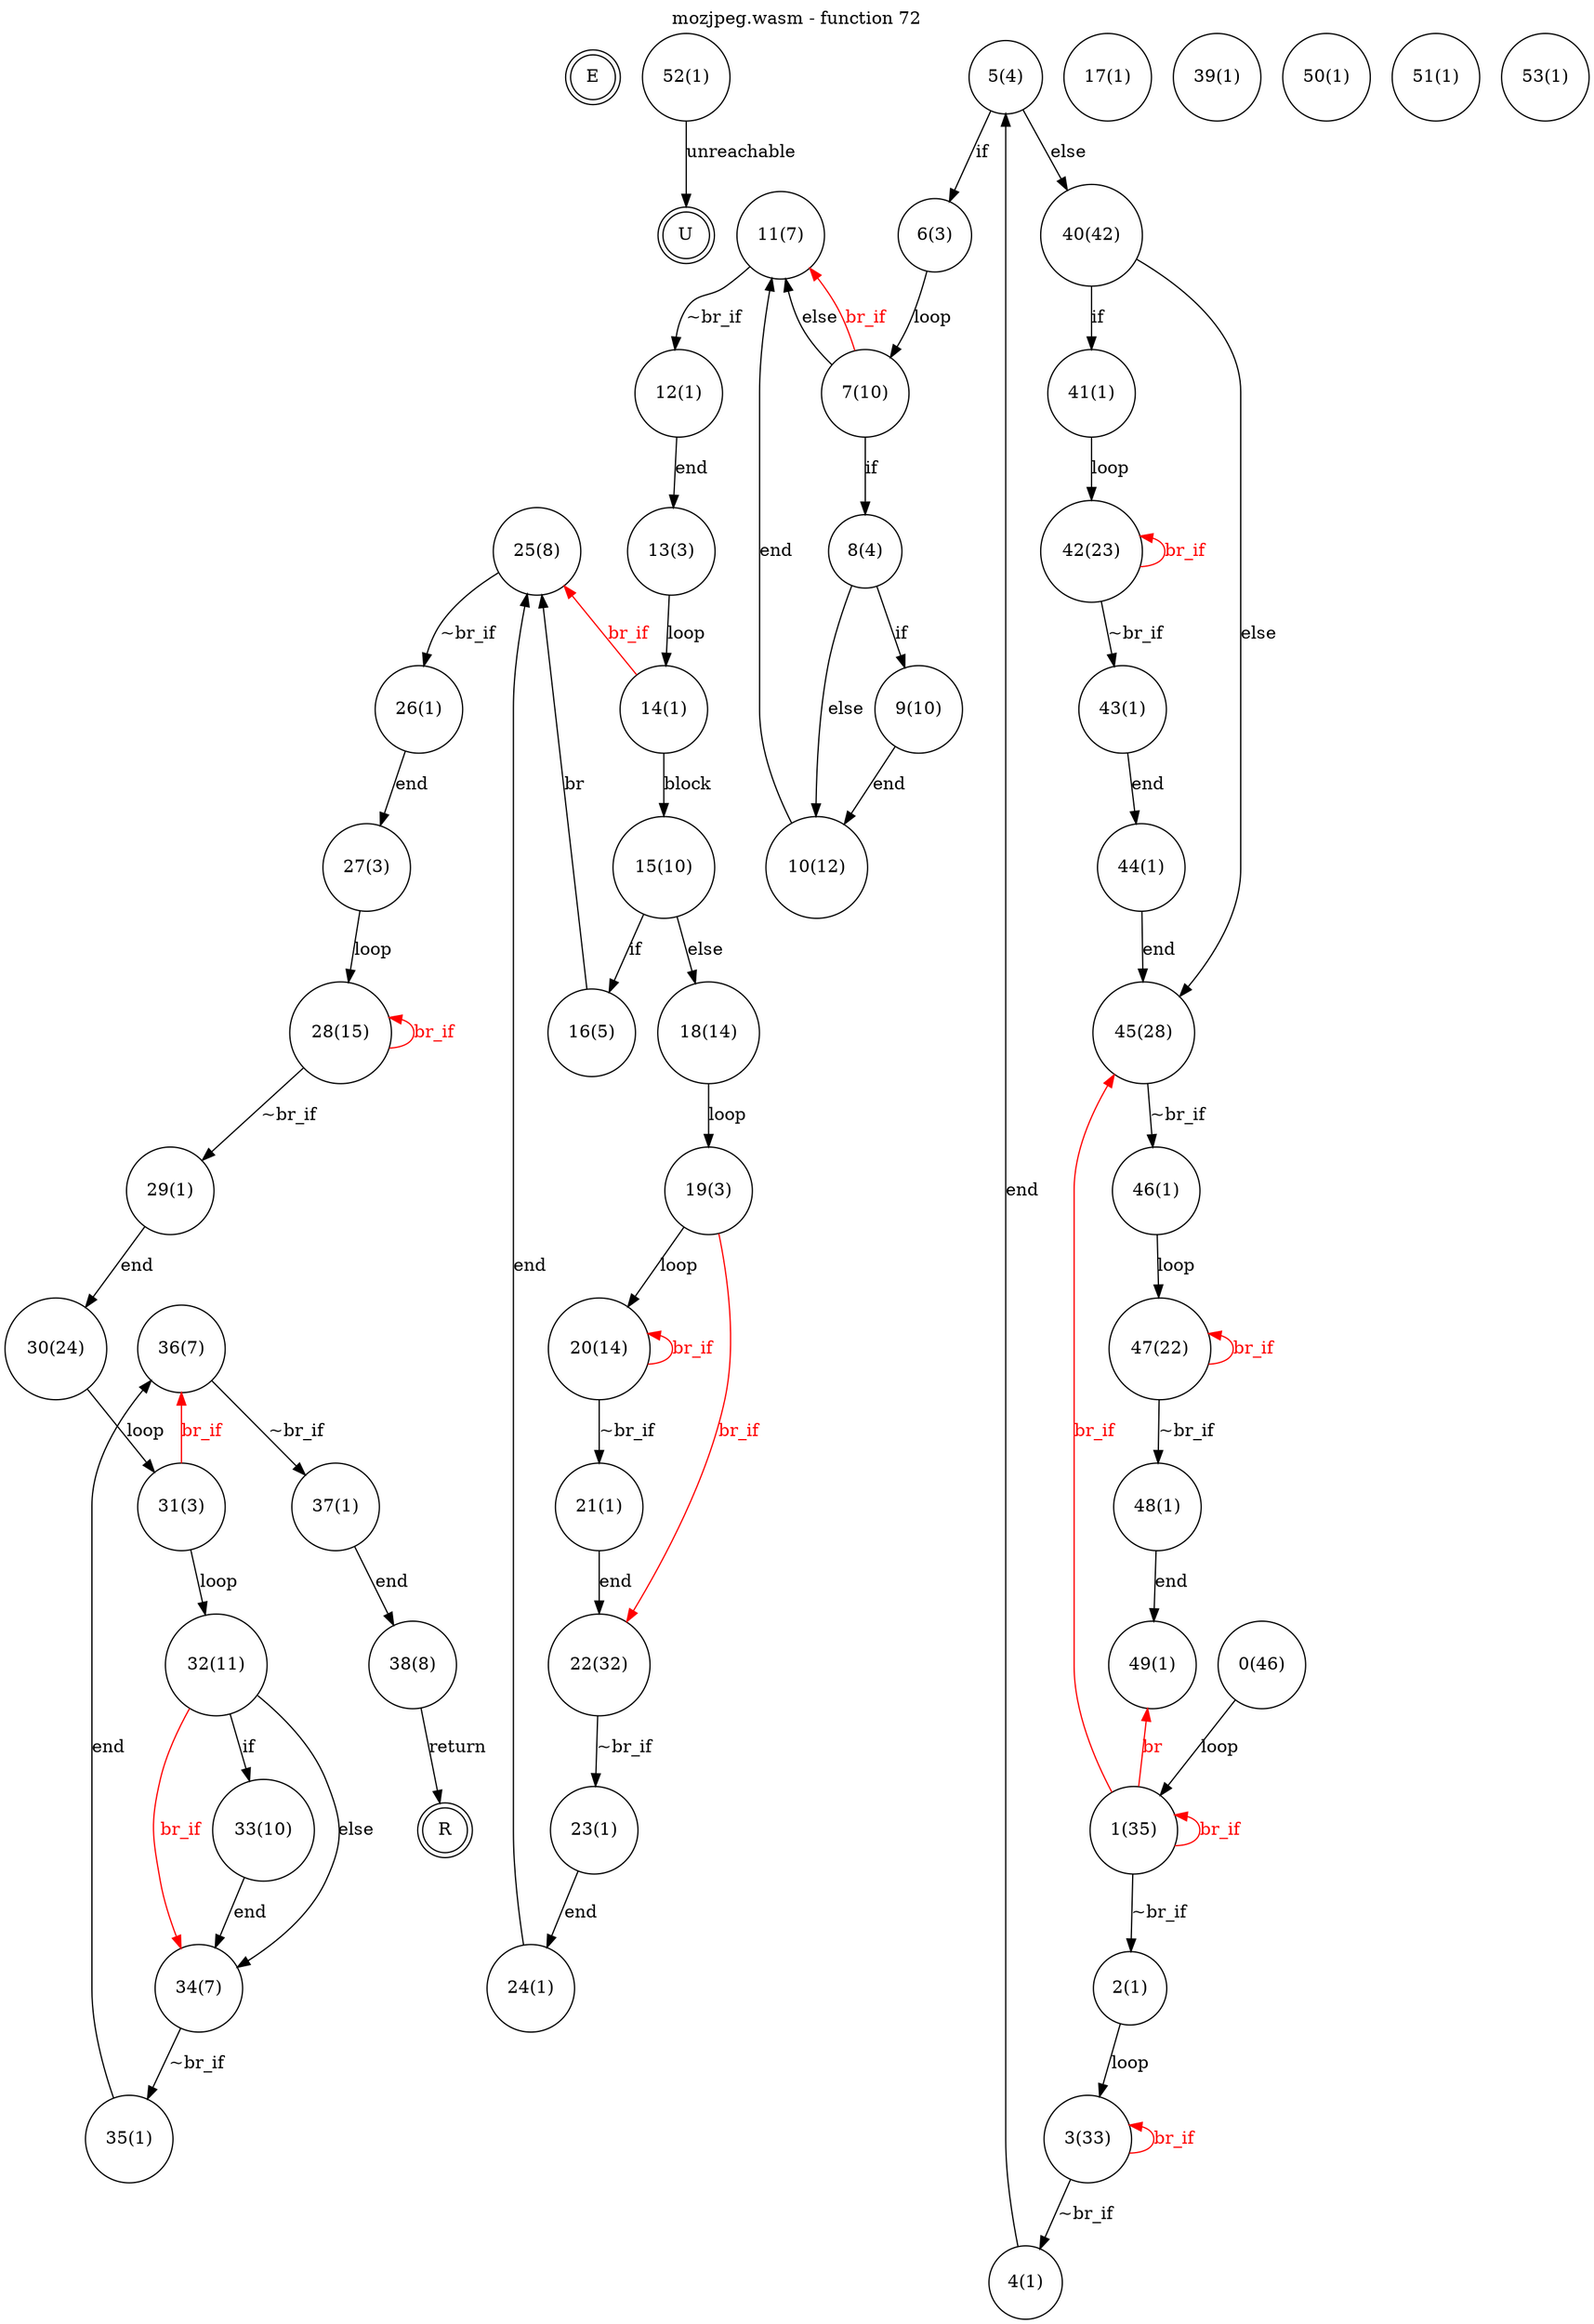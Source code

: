 digraph finite_state_machine {
    label = "mozjpeg.wasm - function 72"
    labelloc =  t
    labelfontsize = 16
    labelfontcolor = black
    labelfontname = "Helvetica"
    node [shape = doublecircle]; E U R ;
node [shape=circle, fontcolor=black, style="", label="0(46)"]0
node [shape=circle, fontcolor=black, style="", label="1(35)"]1
node [shape=circle, fontcolor=black, style="", label="2(1)"]2
node [shape=circle, fontcolor=black, style="", label="3(33)"]3
node [shape=circle, fontcolor=black, style="", label="4(1)"]4
node [shape=circle, fontcolor=black, style="", label="5(4)"]5
node [shape=circle, fontcolor=black, style="", label="6(3)"]6
node [shape=circle, fontcolor=black, style="", label="7(10)"]7
node [shape=circle, fontcolor=black, style="", label="8(4)"]8
node [shape=circle, fontcolor=black, style="", label="9(10)"]9
node [shape=circle, fontcolor=black, style="", label="10(12)"]10
node [shape=circle, fontcolor=black, style="", label="11(7)"]11
node [shape=circle, fontcolor=black, style="", label="12(1)"]12
node [shape=circle, fontcolor=black, style="", label="13(3)"]13
node [shape=circle, fontcolor=black, style="", label="14(1)"]14
node [shape=circle, fontcolor=black, style="", label="15(10)"]15
node [shape=circle, fontcolor=black, style="", label="16(5)"]16
node [shape=circle, fontcolor=black, style="", label="17(1)"]17
node [shape=circle, fontcolor=black, style="", label="18(14)"]18
node [shape=circle, fontcolor=black, style="", label="19(3)"]19
node [shape=circle, fontcolor=black, style="", label="20(14)"]20
node [shape=circle, fontcolor=black, style="", label="21(1)"]21
node [shape=circle, fontcolor=black, style="", label="22(32)"]22
node [shape=circle, fontcolor=black, style="", label="23(1)"]23
node [shape=circle, fontcolor=black, style="", label="24(1)"]24
node [shape=circle, fontcolor=black, style="", label="25(8)"]25
node [shape=circle, fontcolor=black, style="", label="26(1)"]26
node [shape=circle, fontcolor=black, style="", label="27(3)"]27
node [shape=circle, fontcolor=black, style="", label="28(15)"]28
node [shape=circle, fontcolor=black, style="", label="29(1)"]29
node [shape=circle, fontcolor=black, style="", label="30(24)"]30
node [shape=circle, fontcolor=black, style="", label="31(3)"]31
node [shape=circle, fontcolor=black, style="", label="32(11)"]32
node [shape=circle, fontcolor=black, style="", label="33(10)"]33
node [shape=circle, fontcolor=black, style="", label="34(7)"]34
node [shape=circle, fontcolor=black, style="", label="35(1)"]35
node [shape=circle, fontcolor=black, style="", label="36(7)"]36
node [shape=circle, fontcolor=black, style="", label="37(1)"]37
node [shape=circle, fontcolor=black, style="", label="38(8)"]38
node [shape=circle, fontcolor=black, style="", label="39(1)"]39
node [shape=circle, fontcolor=black, style="", label="40(42)"]40
node [shape=circle, fontcolor=black, style="", label="41(1)"]41
node [shape=circle, fontcolor=black, style="", label="42(23)"]42
node [shape=circle, fontcolor=black, style="", label="43(1)"]43
node [shape=circle, fontcolor=black, style="", label="44(1)"]44
node [shape=circle, fontcolor=black, style="", label="45(28)"]45
node [shape=circle, fontcolor=black, style="", label="46(1)"]46
node [shape=circle, fontcolor=black, style="", label="47(22)"]47
node [shape=circle, fontcolor=black, style="", label="48(1)"]48
node [shape=circle, fontcolor=black, style="", label="49(1)"]49
node [shape=circle, fontcolor=black, style="", label="50(1)"]50
node [shape=circle, fontcolor=black, style="", label="51(1)"]51
node [shape=circle, fontcolor=black, style="", label="52(1)"]52
node [shape=circle, fontcolor=black, style="", label="53(1)"]53
node [shape=circle, fontcolor=black, style="", label="E"]E
node [shape=circle, fontcolor=black, style="", label="R"]R
node [shape=circle, fontcolor=black, style="", label="U"]U
    0 -> 1[label="loop"];
    1 -> 2[label="~br_if"];
    1 -> 1[color="red" dir=back fontcolor="red" label="br_if"];
    2 -> 3[label="loop"];
    3 -> 4[label="~br_if"];
    3 -> 3[color="red" dir=back fontcolor="red" label="br_if"];
    4 -> 5[label="end"];
    5 -> 6[label="if"];
    5 -> 40[label="else"];
    6 -> 7[label="loop"];
    7 -> 8[label="if"];
    7 -> 11[label="else"];
    8 -> 9[label="if"];
    8 -> 10[label="else"];
    9 -> 10[label="end"];
    10 -> 11[label="end"];
    11 -> 12[label="~br_if"];
    11 -> 7[color="red" dir=back fontcolor="red" label="br_if"];
    12 -> 13[label="end"];
    13 -> 14[label="loop"];
    14 -> 15[label="block"];
    15 -> 16[label="if"];
    15 -> 18[label="else"];
    16 -> 25[label="br"];
    18 -> 19[label="loop"];
    19 -> 20[label="loop"];
    20 -> 21[label="~br_if"];
    20 -> 20[color="red" dir=back fontcolor="red" label="br_if"];
    21 -> 22[label="end"];
    22 -> 23[label="~br_if"];
    22 -> 19[color="red" dir=back fontcolor="red" label="br_if"];
    23 -> 24[label="end"];
    24 -> 25[label="end"];
    25 -> 26[label="~br_if"];
    25 -> 14[color="red" dir=back fontcolor="red" label="br_if"];
    26 -> 27[label="end"];
    27 -> 28[label="loop"];
    28 -> 29[label="~br_if"];
    28 -> 28[color="red" dir=back fontcolor="red" label="br_if"];
    29 -> 30[label="end"];
    30 -> 31[label="loop"];
    31 -> 32[label="loop"];
    32 -> 33[label="if"];
    32 -> 34[label="else"];
    33 -> 34[label="end"];
    34 -> 35[label="~br_if"];
    34 -> 32[color="red" dir=back fontcolor="red" label="br_if"];
    35 -> 36[label="end"];
    36 -> 37[label="~br_if"];
    36 -> 31[color="red" dir=back fontcolor="red" label="br_if"];
    37 -> 38[label="end"];
    38 -> R[label="return"];
    40 -> 41[label="if"];
    40 -> 45[label="else"];
    41 -> 42[label="loop"];
    42 -> 43[label="~br_if"];
    42 -> 42[color="red" dir=back fontcolor="red" label="br_if"];
    43 -> 44[label="end"];
    44 -> 45[label="end"];
    45 -> 46[label="~br_if"];
    45 -> 1[color="red" dir=back fontcolor="red" label="br_if"];
    46 -> 47[label="loop"];
    47 -> 48[label="~br_if"];
    47 -> 47[color="red" dir=back fontcolor="red" label="br_if"];
    48 -> 49[label="end"];
    49 -> 1[color="red" dir=back fontcolor="red" label="br"];
    52 -> U[label="unreachable"];
}
